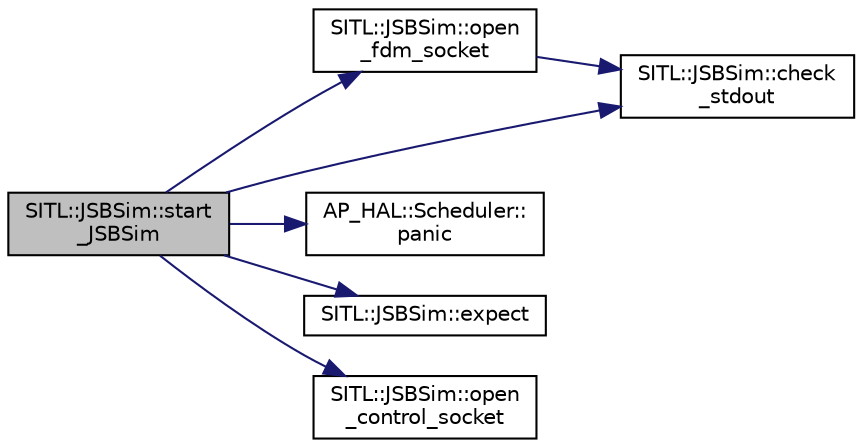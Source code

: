 digraph "SITL::JSBSim::start_JSBSim"
{
 // INTERACTIVE_SVG=YES
  edge [fontname="Helvetica",fontsize="10",labelfontname="Helvetica",labelfontsize="10"];
  node [fontname="Helvetica",fontsize="10",shape=record];
  rankdir="LR";
  Node1 [label="SITL::JSBSim::start\l_JSBSim",height=0.2,width=0.4,color="black", fillcolor="grey75", style="filled", fontcolor="black"];
  Node1 -> Node2 [color="midnightblue",fontsize="10",style="solid",fontname="Helvetica"];
  Node2 [label="SITL::JSBSim::open\l_fdm_socket",height=0.2,width=0.4,color="black", fillcolor="white", style="filled",URL="$classSITL_1_1JSBSim.html#a00cf6bb2ed2687ec6327dc2313edc8a4"];
  Node2 -> Node3 [color="midnightblue",fontsize="10",style="solid",fontname="Helvetica"];
  Node3 [label="SITL::JSBSim::check\l_stdout",height=0.2,width=0.4,color="black", fillcolor="white", style="filled",URL="$classSITL_1_1JSBSim.html#a7a215abef77dd3a3d8da5b9364a73e1b"];
  Node1 -> Node4 [color="midnightblue",fontsize="10",style="solid",fontname="Helvetica"];
  Node4 [label="AP_HAL::Scheduler::\lpanic",height=0.2,width=0.4,color="black", fillcolor="white", style="filled",URL="$classAP__HAL_1_1Scheduler.html#ac08c02070405b6cc1d7241025acb5101"];
  Node1 -> Node5 [color="midnightblue",fontsize="10",style="solid",fontname="Helvetica"];
  Node5 [label="SITL::JSBSim::expect",height=0.2,width=0.4,color="black", fillcolor="white", style="filled",URL="$classSITL_1_1JSBSim.html#a313cd68d8c8eb8e376efb5c5e95a119c"];
  Node1 -> Node6 [color="midnightblue",fontsize="10",style="solid",fontname="Helvetica"];
  Node6 [label="SITL::JSBSim::open\l_control_socket",height=0.2,width=0.4,color="black", fillcolor="white", style="filled",URL="$classSITL_1_1JSBSim.html#a1180eb7c0de42526ac8b2096c6fae10a"];
  Node1 -> Node3 [color="midnightblue",fontsize="10",style="solid",fontname="Helvetica"];
}
